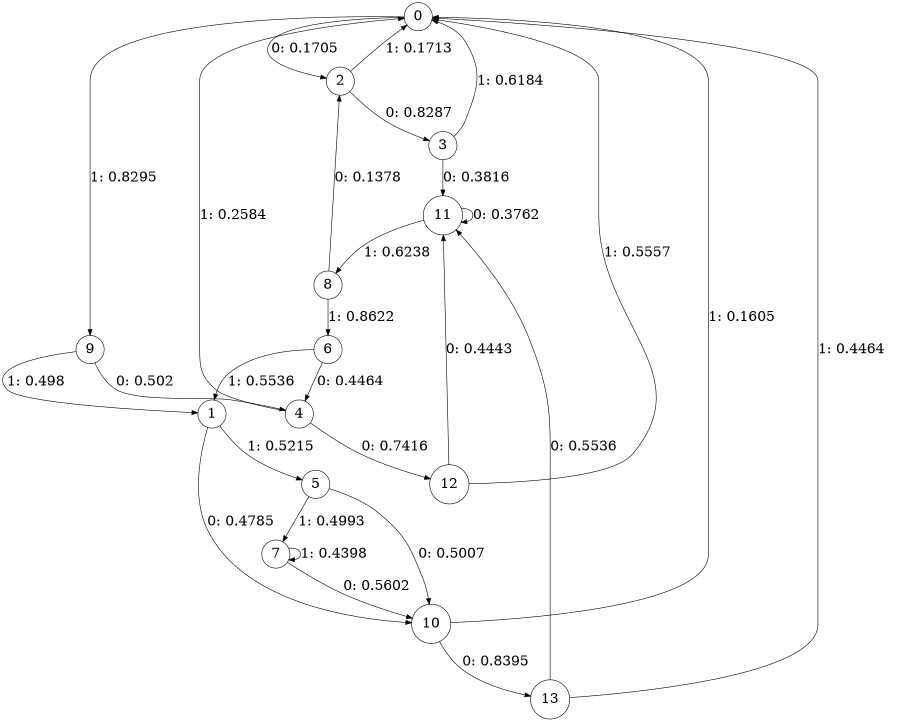 digraph "ch13faceL6" {
size = "6,8.5";
ratio = "fill";
node [shape = circle];
node [fontsize = 24];
edge [fontsize = 24];
0 -> 2 [label = "0: 0.1705   "];
0 -> 9 [label = "1: 0.8295   "];
1 -> 10 [label = "0: 0.4785   "];
1 -> 5 [label = "1: 0.5215   "];
2 -> 3 [label = "0: 0.8287   "];
2 -> 0 [label = "1: 0.1713   "];
3 -> 11 [label = "0: 0.3816   "];
3 -> 0 [label = "1: 0.6184   "];
4 -> 12 [label = "0: 0.7416   "];
4 -> 0 [label = "1: 0.2584   "];
5 -> 10 [label = "0: 0.5007   "];
5 -> 7 [label = "1: 0.4993   "];
6 -> 4 [label = "0: 0.4464   "];
6 -> 1 [label = "1: 0.5536   "];
7 -> 10 [label = "0: 0.5602   "];
7 -> 7 [label = "1: 0.4398   "];
8 -> 2 [label = "0: 0.1378   "];
8 -> 6 [label = "1: 0.8622   "];
9 -> 4 [label = "0: 0.502    "];
9 -> 1 [label = "1: 0.498    "];
10 -> 13 [label = "0: 0.8395   "];
10 -> 0 [label = "1: 0.1605   "];
11 -> 11 [label = "0: 0.3762   "];
11 -> 8 [label = "1: 0.6238   "];
12 -> 11 [label = "0: 0.4443   "];
12 -> 0 [label = "1: 0.5557   "];
13 -> 11 [label = "0: 0.5536   "];
13 -> 0 [label = "1: 0.4464   "];
}